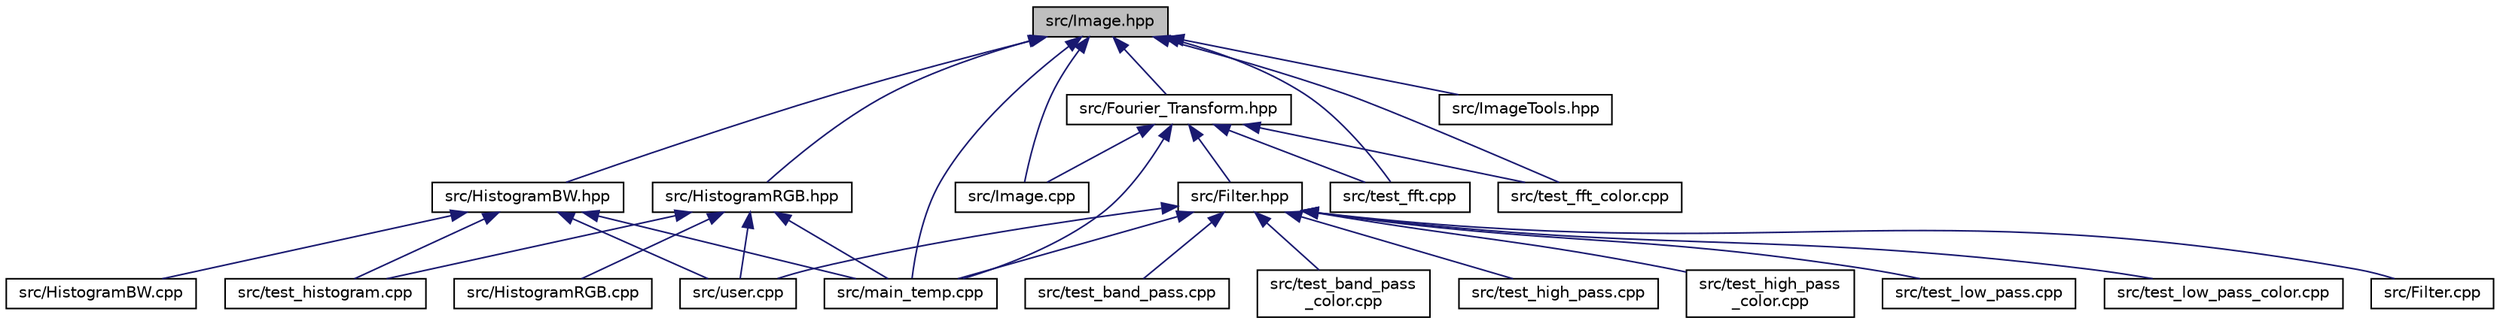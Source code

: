 digraph "src/Image.hpp"
{
  edge [fontname="Helvetica",fontsize="10",labelfontname="Helvetica",labelfontsize="10"];
  node [fontname="Helvetica",fontsize="10",shape=record];
  Node1 [label="src/Image.hpp",height=0.2,width=0.4,color="black", fillcolor="grey75", style="filled", fontcolor="black"];
  Node1 -> Node2 [dir="back",color="midnightblue",fontsize="10",style="solid",fontname="Helvetica"];
  Node2 [label="src/Fourier_Transform.hpp",height=0.2,width=0.4,color="black", fillcolor="white", style="filled",URL="$_fourier___transform_8hpp.html"];
  Node2 -> Node3 [dir="back",color="midnightblue",fontsize="10",style="solid",fontname="Helvetica"];
  Node3 [label="src/Filter.hpp",height=0.2,width=0.4,color="black", fillcolor="white", style="filled",URL="$_filter_8hpp.html"];
  Node3 -> Node4 [dir="back",color="midnightblue",fontsize="10",style="solid",fontname="Helvetica"];
  Node4 [label="src/Filter.cpp",height=0.2,width=0.4,color="black", fillcolor="white", style="filled",URL="$_filter_8cpp.html"];
  Node3 -> Node5 [dir="back",color="midnightblue",fontsize="10",style="solid",fontname="Helvetica"];
  Node5 [label="src/main_temp.cpp",height=0.2,width=0.4,color="black", fillcolor="white", style="filled",URL="$main__temp_8cpp.html"];
  Node3 -> Node6 [dir="back",color="midnightblue",fontsize="10",style="solid",fontname="Helvetica"];
  Node6 [label="src/test_band_pass.cpp",height=0.2,width=0.4,color="black", fillcolor="white", style="filled",URL="$test__band__pass_8cpp.html"];
  Node3 -> Node7 [dir="back",color="midnightblue",fontsize="10",style="solid",fontname="Helvetica"];
  Node7 [label="src/test_band_pass\l_color.cpp",height=0.2,width=0.4,color="black", fillcolor="white", style="filled",URL="$test__band__pass__color_8cpp.html"];
  Node3 -> Node8 [dir="back",color="midnightblue",fontsize="10",style="solid",fontname="Helvetica"];
  Node8 [label="src/test_high_pass.cpp",height=0.2,width=0.4,color="black", fillcolor="white", style="filled",URL="$test__high__pass_8cpp.html"];
  Node3 -> Node9 [dir="back",color="midnightblue",fontsize="10",style="solid",fontname="Helvetica"];
  Node9 [label="src/test_high_pass\l_color.cpp",height=0.2,width=0.4,color="black", fillcolor="white", style="filled",URL="$test__high__pass__color_8cpp.html"];
  Node3 -> Node10 [dir="back",color="midnightblue",fontsize="10",style="solid",fontname="Helvetica"];
  Node10 [label="src/test_low_pass.cpp",height=0.2,width=0.4,color="black", fillcolor="white", style="filled",URL="$test__low__pass_8cpp.html"];
  Node3 -> Node11 [dir="back",color="midnightblue",fontsize="10",style="solid",fontname="Helvetica"];
  Node11 [label="src/test_low_pass_color.cpp",height=0.2,width=0.4,color="black", fillcolor="white", style="filled",URL="$test__low__pass__color_8cpp.html"];
  Node3 -> Node12 [dir="back",color="midnightblue",fontsize="10",style="solid",fontname="Helvetica"];
  Node12 [label="src/user.cpp",height=0.2,width=0.4,color="black", fillcolor="white", style="filled",URL="$user_8cpp.html"];
  Node2 -> Node13 [dir="back",color="midnightblue",fontsize="10",style="solid",fontname="Helvetica"];
  Node13 [label="src/Image.cpp",height=0.2,width=0.4,color="black", fillcolor="white", style="filled",URL="$_image_8cpp.html"];
  Node2 -> Node5 [dir="back",color="midnightblue",fontsize="10",style="solid",fontname="Helvetica"];
  Node2 -> Node14 [dir="back",color="midnightblue",fontsize="10",style="solid",fontname="Helvetica"];
  Node14 [label="src/test_fft.cpp",height=0.2,width=0.4,color="black", fillcolor="white", style="filled",URL="$test__fft_8cpp.html"];
  Node2 -> Node15 [dir="back",color="midnightblue",fontsize="10",style="solid",fontname="Helvetica"];
  Node15 [label="src/test_fft_color.cpp",height=0.2,width=0.4,color="black", fillcolor="white", style="filled",URL="$test__fft__color_8cpp.html"];
  Node1 -> Node16 [dir="back",color="midnightblue",fontsize="10",style="solid",fontname="Helvetica"];
  Node16 [label="src/HistogramBW.hpp",height=0.2,width=0.4,color="black", fillcolor="white", style="filled",URL="$_histogram_b_w_8hpp.html"];
  Node16 -> Node17 [dir="back",color="midnightblue",fontsize="10",style="solid",fontname="Helvetica"];
  Node17 [label="src/HistogramBW.cpp",height=0.2,width=0.4,color="black", fillcolor="white", style="filled",URL="$_histogram_b_w_8cpp.html"];
  Node16 -> Node5 [dir="back",color="midnightblue",fontsize="10",style="solid",fontname="Helvetica"];
  Node16 -> Node18 [dir="back",color="midnightblue",fontsize="10",style="solid",fontname="Helvetica"];
  Node18 [label="src/test_histogram.cpp",height=0.2,width=0.4,color="black", fillcolor="white", style="filled",URL="$test__histogram_8cpp.html"];
  Node16 -> Node12 [dir="back",color="midnightblue",fontsize="10",style="solid",fontname="Helvetica"];
  Node1 -> Node19 [dir="back",color="midnightblue",fontsize="10",style="solid",fontname="Helvetica"];
  Node19 [label="src/HistogramRGB.hpp",height=0.2,width=0.4,color="black", fillcolor="white", style="filled",URL="$_histogram_r_g_b_8hpp.html"];
  Node19 -> Node20 [dir="back",color="midnightblue",fontsize="10",style="solid",fontname="Helvetica"];
  Node20 [label="src/HistogramRGB.cpp",height=0.2,width=0.4,color="black", fillcolor="white", style="filled",URL="$_histogram_r_g_b_8cpp.html"];
  Node19 -> Node5 [dir="back",color="midnightblue",fontsize="10",style="solid",fontname="Helvetica"];
  Node19 -> Node18 [dir="back",color="midnightblue",fontsize="10",style="solid",fontname="Helvetica"];
  Node19 -> Node12 [dir="back",color="midnightblue",fontsize="10",style="solid",fontname="Helvetica"];
  Node1 -> Node13 [dir="back",color="midnightblue",fontsize="10",style="solid",fontname="Helvetica"];
  Node1 -> Node21 [dir="back",color="midnightblue",fontsize="10",style="solid",fontname="Helvetica"];
  Node21 [label="src/ImageTools.hpp",height=0.2,width=0.4,color="black", fillcolor="white", style="filled",URL="$_image_tools_8hpp.html"];
  Node1 -> Node5 [dir="back",color="midnightblue",fontsize="10",style="solid",fontname="Helvetica"];
  Node1 -> Node14 [dir="back",color="midnightblue",fontsize="10",style="solid",fontname="Helvetica"];
  Node1 -> Node15 [dir="back",color="midnightblue",fontsize="10",style="solid",fontname="Helvetica"];
}
